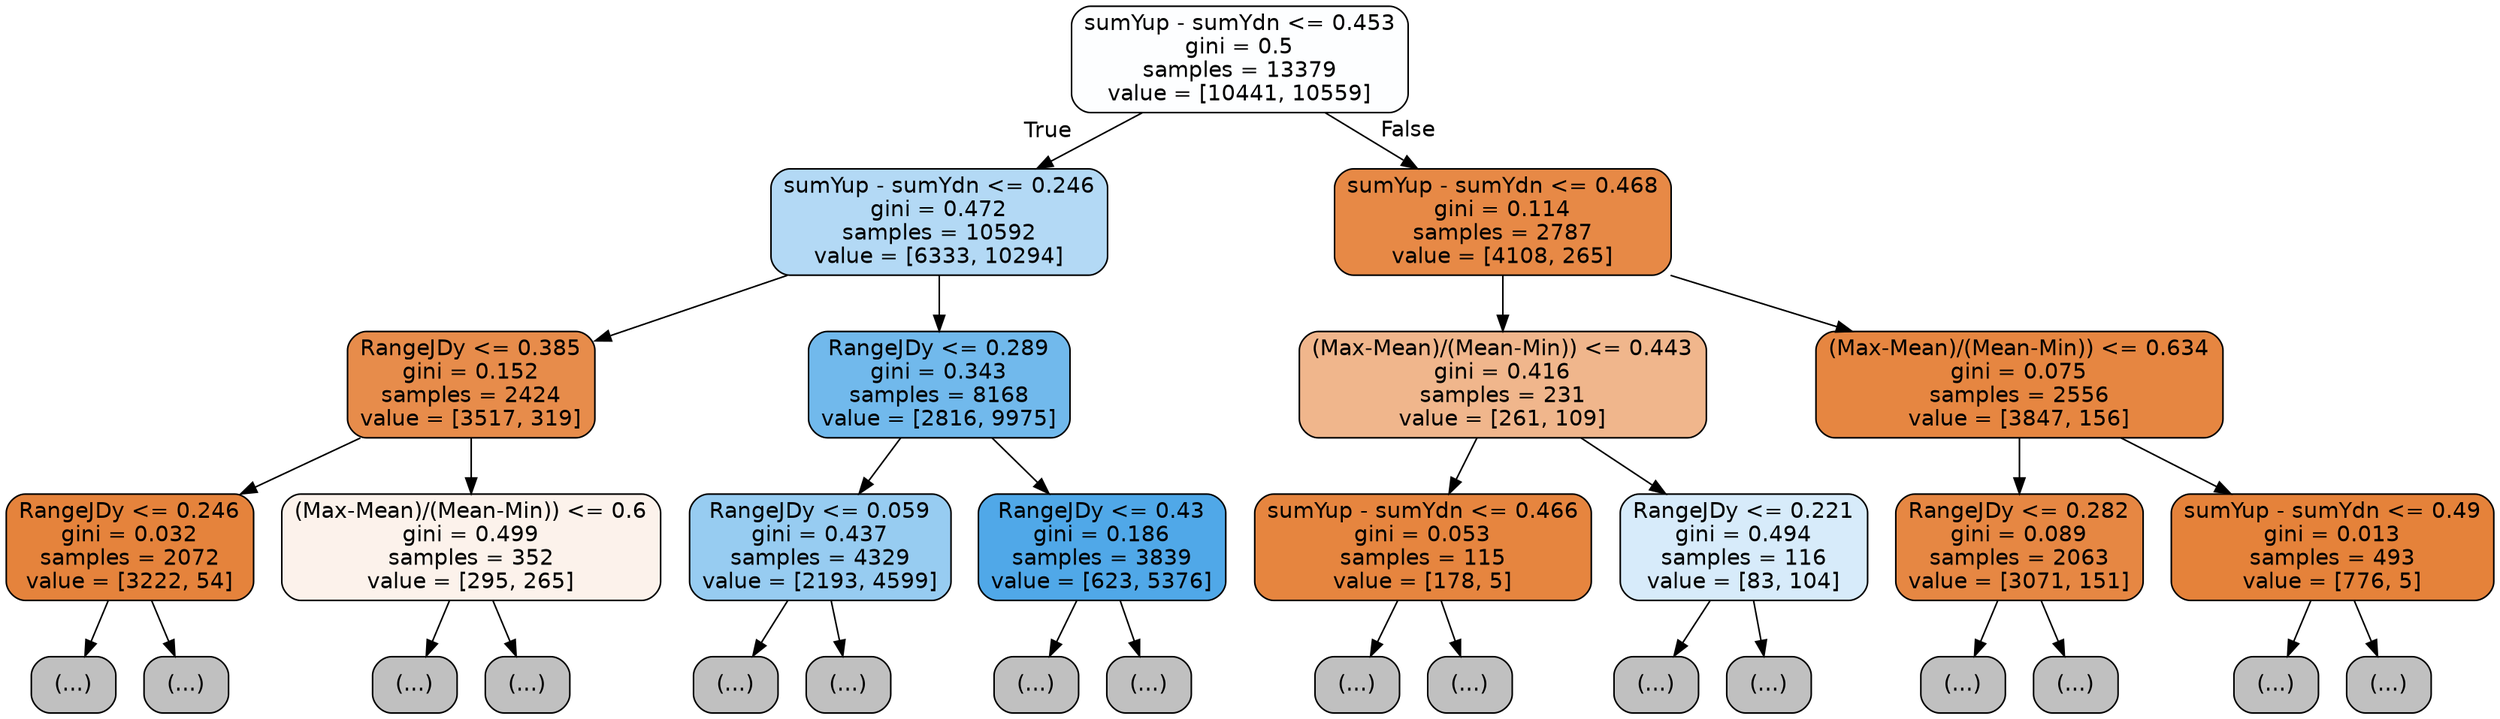digraph Tree {
node [shape=box, style="filled, rounded", color="black", fontname=helvetica] ;
edge [fontname=helvetica] ;
0 [label="sumYup - sumYdn <= 0.453\ngini = 0.5\nsamples = 13379\nvalue = [10441, 10559]", fillcolor="#fdfeff"] ;
1 [label="sumYup - sumYdn <= 0.246\ngini = 0.472\nsamples = 10592\nvalue = [6333, 10294]", fillcolor="#b3d9f5"] ;
0 -> 1 [labeldistance=2.5, labelangle=45, headlabel="True"] ;
2 [label="RangeJDy <= 0.385\ngini = 0.152\nsamples = 2424\nvalue = [3517, 319]", fillcolor="#e78c4b"] ;
1 -> 2 ;
3 [label="RangeJDy <= 0.246\ngini = 0.032\nsamples = 2072\nvalue = [3222, 54]", fillcolor="#e5833c"] ;
2 -> 3 ;
4 [label="(...)", fillcolor="#C0C0C0"] ;
3 -> 4 ;
15 [label="(...)", fillcolor="#C0C0C0"] ;
3 -> 15 ;
30 [label="(Max-Mean)/(Mean-Min)) <= 0.6\ngini = 0.499\nsamples = 352\nvalue = [295, 265]", fillcolor="#fcf2eb"] ;
2 -> 30 ;
31 [label="(...)", fillcolor="#C0C0C0"] ;
30 -> 31 ;
44 [label="(...)", fillcolor="#C0C0C0"] ;
30 -> 44 ;
57 [label="RangeJDy <= 0.289\ngini = 0.343\nsamples = 8168\nvalue = [2816, 9975]", fillcolor="#71b9ec"] ;
1 -> 57 ;
58 [label="RangeJDy <= 0.059\ngini = 0.437\nsamples = 4329\nvalue = [2193, 4599]", fillcolor="#97ccf1"] ;
57 -> 58 ;
59 [label="(...)", fillcolor="#C0C0C0"] ;
58 -> 59 ;
62 [label="(...)", fillcolor="#C0C0C0"] ;
58 -> 62 ;
77 [label="RangeJDy <= 0.43\ngini = 0.186\nsamples = 3839\nvalue = [623, 5376]", fillcolor="#50a8e8"] ;
57 -> 77 ;
78 [label="(...)", fillcolor="#C0C0C0"] ;
77 -> 78 ;
93 [label="(...)", fillcolor="#C0C0C0"] ;
77 -> 93 ;
108 [label="sumYup - sumYdn <= 0.468\ngini = 0.114\nsamples = 2787\nvalue = [4108, 265]", fillcolor="#e78946"] ;
0 -> 108 [labeldistance=2.5, labelangle=-45, headlabel="False"] ;
109 [label="(Max-Mean)/(Mean-Min)) <= 0.443\ngini = 0.416\nsamples = 231\nvalue = [261, 109]", fillcolor="#f0b68c"] ;
108 -> 109 ;
110 [label="sumYup - sumYdn <= 0.466\ngini = 0.053\nsamples = 115\nvalue = [178, 5]", fillcolor="#e6853f"] ;
109 -> 110 ;
111 [label="(...)", fillcolor="#C0C0C0"] ;
110 -> 111 ;
116 [label="(...)", fillcolor="#C0C0C0"] ;
110 -> 116 ;
121 [label="RangeJDy <= 0.221\ngini = 0.494\nsamples = 116\nvalue = [83, 104]", fillcolor="#d7ebfa"] ;
109 -> 121 ;
122 [label="(...)", fillcolor="#C0C0C0"] ;
121 -> 122 ;
127 [label="(...)", fillcolor="#C0C0C0"] ;
121 -> 127 ;
140 [label="(Max-Mean)/(Mean-Min)) <= 0.634\ngini = 0.075\nsamples = 2556\nvalue = [3847, 156]", fillcolor="#e68641"] ;
108 -> 140 ;
141 [label="RangeJDy <= 0.282\ngini = 0.089\nsamples = 2063\nvalue = [3071, 151]", fillcolor="#e68743"] ;
140 -> 141 ;
142 [label="(...)", fillcolor="#C0C0C0"] ;
141 -> 142 ;
157 [label="(...)", fillcolor="#C0C0C0"] ;
141 -> 157 ;
168 [label="sumYup - sumYdn <= 0.49\ngini = 0.013\nsamples = 493\nvalue = [776, 5]", fillcolor="#e5823a"] ;
140 -> 168 ;
169 [label="(...)", fillcolor="#C0C0C0"] ;
168 -> 169 ;
174 [label="(...)", fillcolor="#C0C0C0"] ;
168 -> 174 ;
}